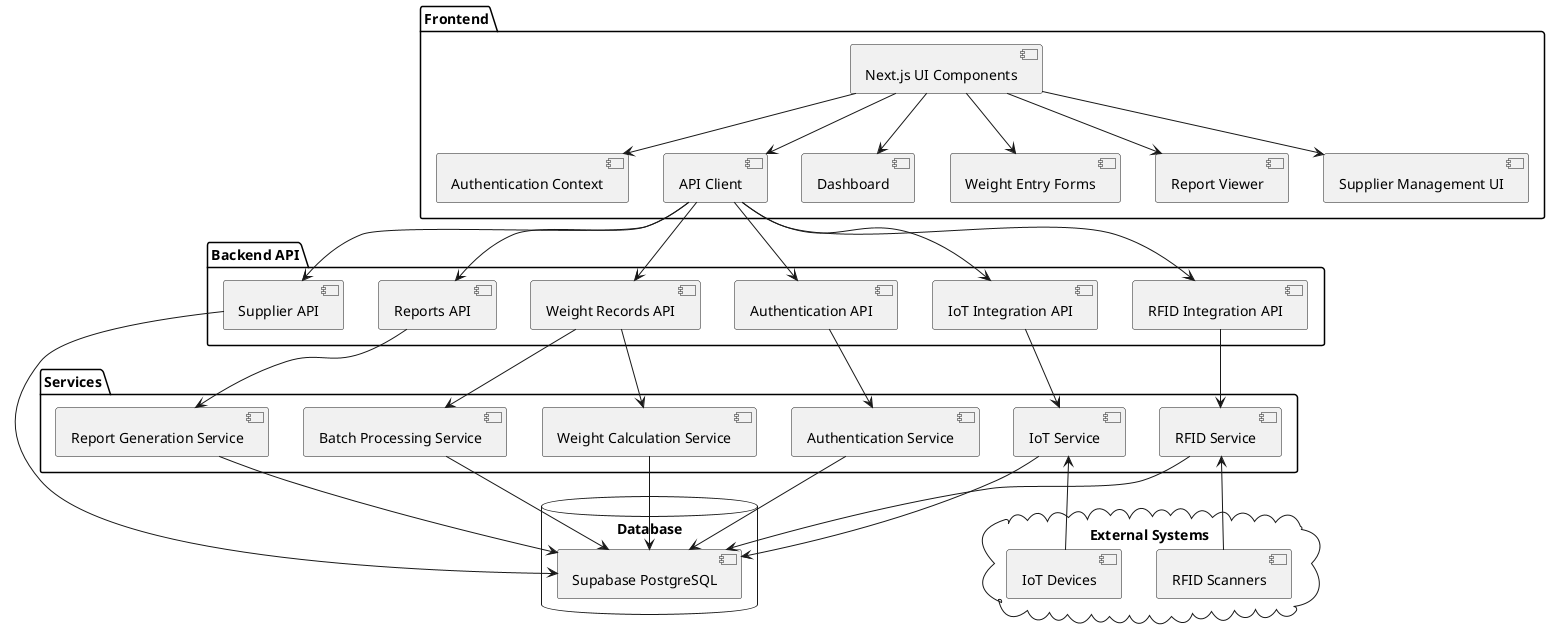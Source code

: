@startuml Weight Management System Component Diagram

package "Frontend" {
  [Next.js UI Components] as UI
  [Authentication Context] as AuthContext
  [API Client] as APIClient
  [Dashboard] as Dashboard
  [Weight Entry Forms] as WeightForms
  [Report Viewer] as ReportViewer
  [Supplier Management UI] as SupplierUI
}

package "Backend API" {
  [Authentication API] as AuthAPI
  [Weight Records API] as WeightAPI
  [Supplier API] as SupplierAPI
  [Reports API] as ReportsAPI
  [IoT Integration API] as IoTAPI
  [RFID Integration API] as RFIDAPI
}

package "Services" {
  [Authentication Service] as AuthService
  [Weight Calculation Service] as WeightCalcService
  [Report Generation Service] as ReportService
  [IoT Service] as IoTService
  [RFID Service] as RFIDService
  [Batch Processing Service] as BatchService
}

database "Database" {
  [Supabase PostgreSQL] as DB
}

cloud "External Systems" {
  [IoT Devices] as IoTDevices
  [RFID Scanners] as RFIDScanners
}

UI --> AuthContext
UI --> APIClient
UI --> Dashboard
UI --> WeightForms
UI --> ReportViewer
UI --> SupplierUI

APIClient --> AuthAPI
APIClient --> WeightAPI
APIClient --> SupplierAPI
APIClient --> ReportsAPI
APIClient --> IoTAPI
APIClient --> RFIDAPI

AuthAPI --> AuthService
WeightAPI --> WeightCalcService
WeightAPI --> BatchService
SupplierAPI --> DB
ReportsAPI --> ReportService
IoTAPI --> IoTService
RFIDAPI --> RFIDService

AuthService --> DB
WeightCalcService --> DB
ReportService --> DB
IoTService --> DB
RFIDService --> DB
BatchService --> DB

IoTService <-- IoTDevices
RFIDService <-- RFIDScanners

@enduml